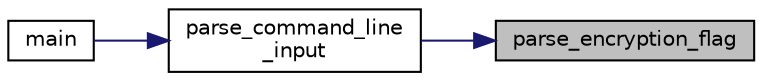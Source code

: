 digraph "parse_encryption_flag"
{
 // INTERACTIVE_SVG=YES
 // LATEX_PDF_SIZE
  edge [fontname="Helvetica",fontsize="10",labelfontname="Helvetica",labelfontsize="10"];
  node [fontname="Helvetica",fontsize="10",shape=record];
  rankdir="RL";
  Node1 [label="parse_encryption_flag",height=0.2,width=0.4,color="black", fillcolor="grey75", style="filled", fontcolor="black",tooltip="converts string to mode. Validates string is one of the allowed flags \"-e\" or \"-d\"."];
  Node1 -> Node2 [dir="back",color="midnightblue",fontsize="10",style="solid",fontname="Helvetica"];
  Node2 [label="parse_command_line\l_input",height=0.2,width=0.4,color="black", fillcolor="white", style="filled",URL="$command__line__parsing_8h.html#a7a13f0dfd36addcfec438077d15dd898",tooltip="parsing the command line, validates input integrity and fills the arg structure. CAUTION: This functi..."];
  Node2 -> Node3 [dir="back",color="midnightblue",fontsize="10",style="solid",fontname="Helvetica"];
  Node3 [label="main",height=0.2,width=0.4,color="black", fillcolor="white", style="filled",URL="$ceasar__ext_8h.html#a0ddf1224851353fc92bfbff6f499fa97",tooltip="Encrypts or decrypts a message from a file."];
}

